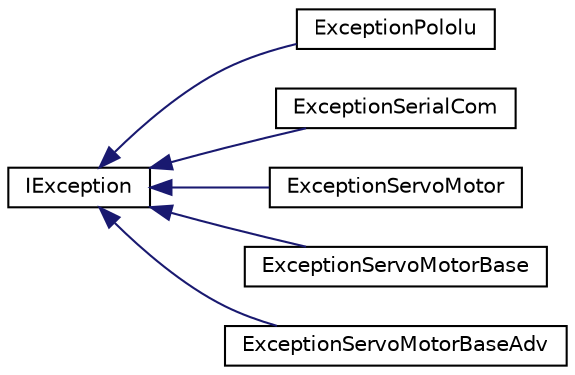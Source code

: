 digraph "Graphical Class Hierarchy"
{
 // LATEX_PDF_SIZE
  edge [fontname="Helvetica",fontsize="10",labelfontname="Helvetica",labelfontsize="10"];
  node [fontname="Helvetica",fontsize="10",shape=record];
  rankdir="LR";
  Node0 [label="IException",height=0.2,width=0.4,color="black", fillcolor="white", style="filled",URL="$classIException.html",tooltip="Interface for exceptions to be overwritten by the derived classes."];
  Node0 -> Node1 [dir="back",color="midnightblue",fontsize="10",style="solid",fontname="Helvetica"];
  Node1 [label="ExceptionPololu",height=0.2,width=0.4,color="black", fillcolor="white", style="filled",URL="$classExceptionPololu.html",tooltip=" "];
  Node0 -> Node2 [dir="back",color="midnightblue",fontsize="10",style="solid",fontname="Helvetica"];
  Node2 [label="ExceptionSerialCom",height=0.2,width=0.4,color="black", fillcolor="white", style="filled",URL="$classExceptionSerialCom.html",tooltip="Exception class for class SerialCom."];
  Node0 -> Node3 [dir="back",color="midnightblue",fontsize="10",style="solid",fontname="Helvetica"];
  Node3 [label="ExceptionServoMotor",height=0.2,width=0.4,color="black", fillcolor="white", style="filled",URL="$classExceptionServoMotor.html",tooltip=" "];
  Node0 -> Node4 [dir="back",color="midnightblue",fontsize="10",style="solid",fontname="Helvetica"];
  Node4 [label="ExceptionServoMotorBase",height=0.2,width=0.4,color="black", fillcolor="white", style="filled",URL="$classExceptionServoMotorBase.html",tooltip=" "];
  Node0 -> Node5 [dir="back",color="midnightblue",fontsize="10",style="solid",fontname="Helvetica"];
  Node5 [label="ExceptionServoMotorBaseAdv",height=0.2,width=0.4,color="black", fillcolor="white", style="filled",URL="$classExceptionServoMotorBaseAdv.html",tooltip=" "];
}
